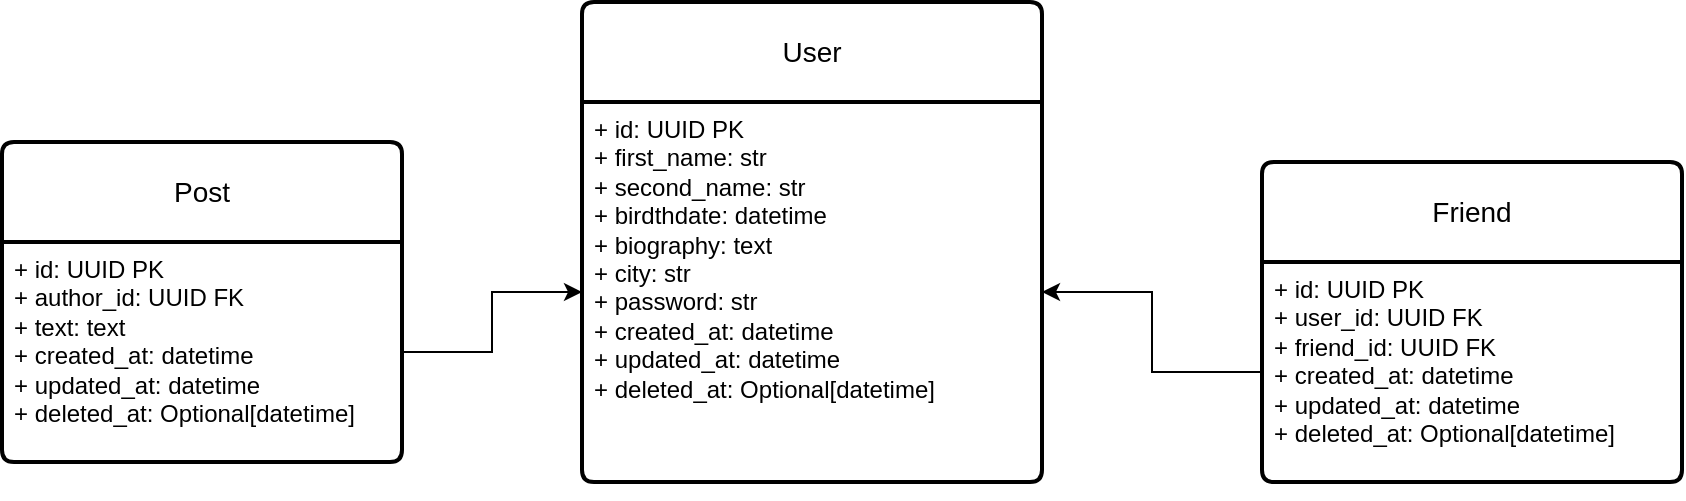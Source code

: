 <mxfile version="28.2.5">
  <diagram name="Страница — 1" id="Elwv-3U1LJi8Tc5D3r_u">
    <mxGraphModel dx="1773" dy="535" grid="1" gridSize="10" guides="1" tooltips="1" connect="1" arrows="1" fold="1" page="1" pageScale="1" pageWidth="827" pageHeight="1169" math="0" shadow="0">
      <root>
        <mxCell id="0" />
        <mxCell id="1" parent="0" />
        <mxCell id="AjY1J3wHOM7Fsg7jl-2j-11" value="User" style="swimlane;childLayout=stackLayout;horizontal=1;startSize=50;horizontalStack=0;rounded=1;fontSize=14;fontStyle=0;strokeWidth=2;resizeParent=0;resizeLast=1;shadow=0;dashed=0;align=center;arcSize=4;whiteSpace=wrap;html=1;" vertex="1" parent="1">
          <mxGeometry x="250" y="190" width="230" height="240" as="geometry" />
        </mxCell>
        <mxCell id="AjY1J3wHOM7Fsg7jl-2j-12" value="+ id: UUID PK&lt;br&gt;+ first_name: str&lt;br&gt;+ second_name: str&lt;div&gt;+ birdthdate: datetime&lt;/div&gt;&lt;div&gt;+ biography: text&lt;/div&gt;&lt;div&gt;+ city: str&lt;/div&gt;&lt;div&gt;+ password: str&lt;/div&gt;&lt;div&gt;&lt;div&gt;+ created_at: datetime&lt;/div&gt;&lt;div&gt;+ updated_at: datetime&lt;/div&gt;&lt;div&gt;+ deleted_at: Optional[datetime]&lt;/div&gt;&lt;/div&gt;" style="align=left;strokeColor=none;fillColor=none;spacingLeft=4;spacingRight=4;fontSize=12;verticalAlign=top;resizable=0;rotatable=0;part=1;html=1;whiteSpace=wrap;" vertex="1" parent="AjY1J3wHOM7Fsg7jl-2j-11">
          <mxGeometry y="50" width="230" height="190" as="geometry" />
        </mxCell>
        <mxCell id="AjY1J3wHOM7Fsg7jl-2j-14" style="edgeStyle=orthogonalEdgeStyle;rounded=0;orthogonalLoop=1;jettySize=auto;html=1;exitX=0.5;exitY=1;exitDx=0;exitDy=0;" edge="1" parent="AjY1J3wHOM7Fsg7jl-2j-11" source="AjY1J3wHOM7Fsg7jl-2j-12" target="AjY1J3wHOM7Fsg7jl-2j-12">
          <mxGeometry relative="1" as="geometry" />
        </mxCell>
        <mxCell id="AjY1J3wHOM7Fsg7jl-2j-17" value="Friend" style="swimlane;childLayout=stackLayout;horizontal=1;startSize=50;horizontalStack=0;rounded=1;fontSize=14;fontStyle=0;strokeWidth=2;resizeParent=0;resizeLast=1;shadow=0;dashed=0;align=center;arcSize=4;whiteSpace=wrap;html=1;" vertex="1" parent="1">
          <mxGeometry x="590" y="270" width="210" height="160" as="geometry" />
        </mxCell>
        <mxCell id="AjY1J3wHOM7Fsg7jl-2j-18" value="+ id: UUID PK&lt;br&gt;+ user_id: UUID FK&lt;br&gt;+ friend_id: UUID FK&lt;div&gt;&lt;div&gt;+ created_at: datetime&lt;/div&gt;&lt;div&gt;+ updated_at: datetime&lt;/div&gt;&lt;div&gt;+ deleted_at: Optional[datetime]&lt;/div&gt;&lt;/div&gt;" style="align=left;strokeColor=none;fillColor=none;spacingLeft=4;spacingRight=4;fontSize=12;verticalAlign=top;resizable=0;rotatable=0;part=1;html=1;whiteSpace=wrap;" vertex="1" parent="AjY1J3wHOM7Fsg7jl-2j-17">
          <mxGeometry y="50" width="210" height="110" as="geometry" />
        </mxCell>
        <mxCell id="AjY1J3wHOM7Fsg7jl-2j-19" style="edgeStyle=orthogonalEdgeStyle;rounded=0;orthogonalLoop=1;jettySize=auto;html=1;exitX=0.5;exitY=1;exitDx=0;exitDy=0;" edge="1" parent="AjY1J3wHOM7Fsg7jl-2j-17" source="AjY1J3wHOM7Fsg7jl-2j-18" target="AjY1J3wHOM7Fsg7jl-2j-18">
          <mxGeometry relative="1" as="geometry" />
        </mxCell>
        <mxCell id="AjY1J3wHOM7Fsg7jl-2j-20" style="edgeStyle=orthogonalEdgeStyle;rounded=0;orthogonalLoop=1;jettySize=auto;html=1;exitX=0;exitY=0.5;exitDx=0;exitDy=0;" edge="1" parent="1" source="AjY1J3wHOM7Fsg7jl-2j-18" target="AjY1J3wHOM7Fsg7jl-2j-12">
          <mxGeometry relative="1" as="geometry" />
        </mxCell>
        <mxCell id="AjY1J3wHOM7Fsg7jl-2j-21" value="Post" style="swimlane;childLayout=stackLayout;horizontal=1;startSize=50;horizontalStack=0;rounded=1;fontSize=14;fontStyle=0;strokeWidth=2;resizeParent=0;resizeLast=1;shadow=0;dashed=0;align=center;arcSize=4;whiteSpace=wrap;html=1;" vertex="1" parent="1">
          <mxGeometry x="-40" y="260" width="200" height="160" as="geometry" />
        </mxCell>
        <mxCell id="AjY1J3wHOM7Fsg7jl-2j-22" value="+ id: UUID PK&lt;br&gt;+ author_id: UUID FK&lt;br&gt;+ text: text&lt;div&gt;+ created_at: datetime&lt;/div&gt;&lt;div&gt;+ updated_at: datetime&lt;/div&gt;&lt;div&gt;+ deleted_at: Optional[datetime]&lt;/div&gt;" style="align=left;strokeColor=none;fillColor=none;spacingLeft=4;spacingRight=4;fontSize=12;verticalAlign=top;resizable=0;rotatable=0;part=1;html=1;whiteSpace=wrap;" vertex="1" parent="AjY1J3wHOM7Fsg7jl-2j-21">
          <mxGeometry y="50" width="200" height="110" as="geometry" />
        </mxCell>
        <mxCell id="AjY1J3wHOM7Fsg7jl-2j-23" style="edgeStyle=orthogonalEdgeStyle;rounded=0;orthogonalLoop=1;jettySize=auto;html=1;exitX=0.5;exitY=1;exitDx=0;exitDy=0;" edge="1" parent="AjY1J3wHOM7Fsg7jl-2j-21" source="AjY1J3wHOM7Fsg7jl-2j-22" target="AjY1J3wHOM7Fsg7jl-2j-22">
          <mxGeometry relative="1" as="geometry" />
        </mxCell>
        <mxCell id="AjY1J3wHOM7Fsg7jl-2j-24" style="edgeStyle=orthogonalEdgeStyle;rounded=0;orthogonalLoop=1;jettySize=auto;html=1;" edge="1" parent="1" source="AjY1J3wHOM7Fsg7jl-2j-22" target="AjY1J3wHOM7Fsg7jl-2j-12">
          <mxGeometry relative="1" as="geometry" />
        </mxCell>
      </root>
    </mxGraphModel>
  </diagram>
</mxfile>
